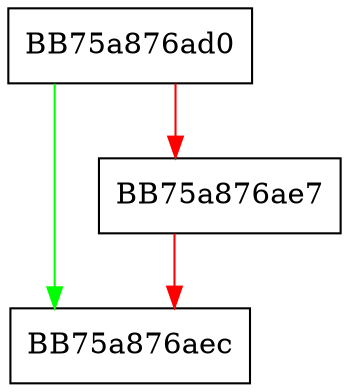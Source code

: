 digraph OnComplete {
  node [shape="box"];
  graph [splines=ortho];
  BB75a876ad0 -> BB75a876aec [color="green"];
  BB75a876ad0 -> BB75a876ae7 [color="red"];
  BB75a876ae7 -> BB75a876aec [color="red"];
}